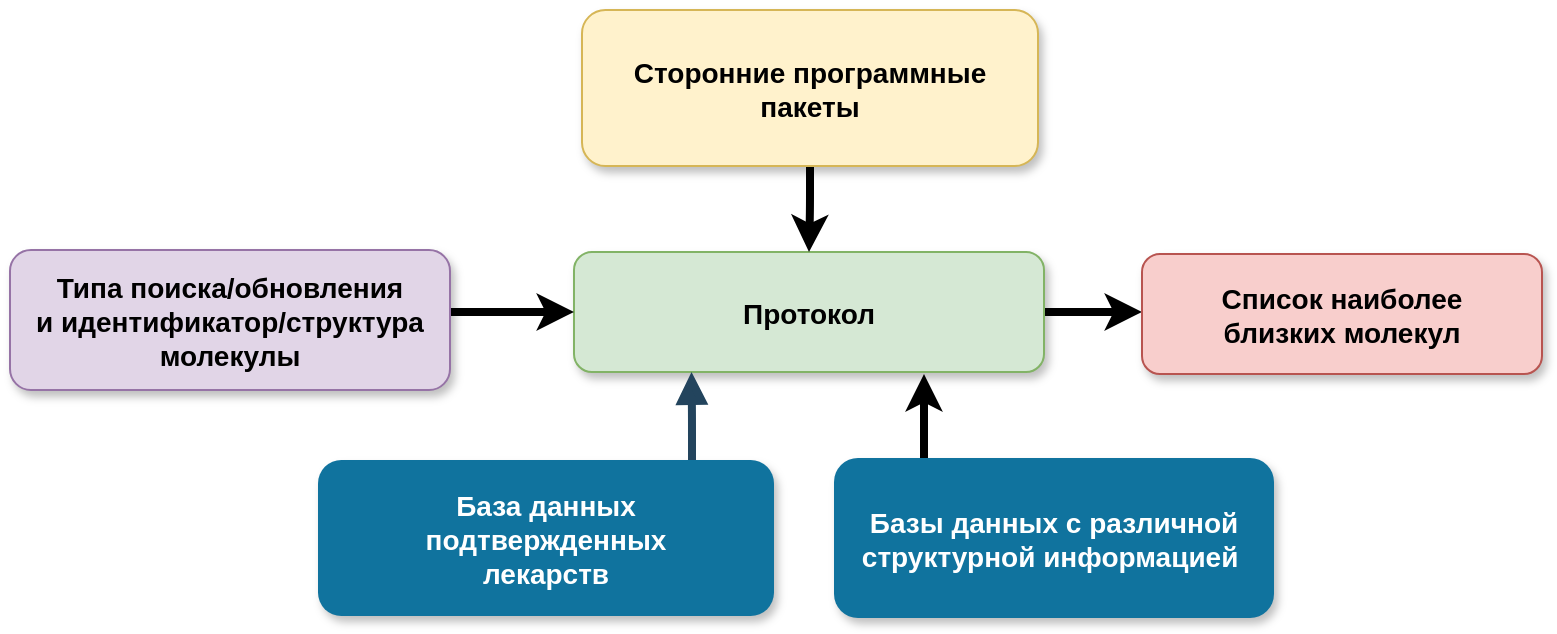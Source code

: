 <mxfile version="10.7.9" type="device"><diagram name="Page-1" id="97916047-d0de-89f5-080d-49f4d83e522f"><mxGraphModel dx="1243" dy="853" grid="1" gridSize="10" guides="1" tooltips="1" connect="1" arrows="1" fold="1" page="1" pageScale="1.5" pageWidth="827" pageHeight="1169" background="#ffffff" math="0" shadow="0"><root><mxCell id="0"/><mxCell id="1" parent="0"/><mxCell id="2" value="База данных &#10;подтвержденных &#10;лекарств" style="rounded=1;fillColor=#10739E;strokeColor=none;shadow=1;gradientColor=none;fontStyle=1;fontColor=#FFFFFF;fontSize=14;" parent="1" vertex="1"><mxGeometry x="337" y="232" width="228" height="78" as="geometry"/></mxCell><mxCell id="Dx3jGwXq0CAL3oQUuQjb-63" value="" style="edgeStyle=elbowEdgeStyle;rounded=1;orthogonalLoop=1;jettySize=auto;elbow=vertical;html=1;strokeWidth=4;" edge="1" parent="1" target="Dx3jGwXq0CAL3oQUuQjb-62"><mxGeometry relative="1" as="geometry"><mxPoint x="643" y="158" as="sourcePoint"/></mxGeometry></mxCell><mxCell id="3" value="Протокол" style="rounded=1;fillColor=#d5e8d4;strokeColor=#82b366;shadow=1;fontStyle=1;fontSize=14;" parent="1" vertex="1"><mxGeometry x="465" y="128" width="235" height="60" as="geometry"/></mxCell><mxCell id="Dx3jGwXq0CAL3oQUuQjb-61" value="" style="edgeStyle=elbowEdgeStyle;rounded=1;orthogonalLoop=1;jettySize=auto;elbow=vertical;html=1;strokeWidth=4;" edge="1" parent="1" source="4" target="3"><mxGeometry relative="1" as="geometry"/></mxCell><mxCell id="4" value="&#10;Типа поиска/обновления&#10;и идентификатор/структура&#10;молекулы&#10;" style="rounded=1;fillColor=#e1d5e7;strokeColor=#9673a6;shadow=1;fontStyle=1;fontSize=14;" parent="1" vertex="1"><mxGeometry x="183" y="127" width="220" height="70" as="geometry"/></mxCell><mxCell id="29" value="" style="edgeStyle=elbowEdgeStyle;elbow=vertical;strokeWidth=4;endArrow=block;endFill=1;fontStyle=1;strokeColor=#23445D;entryX=0.25;entryY=1;entryDx=0;entryDy=0;" parent="1" target="3" edge="1"><mxGeometry x="-55" y="123.5" width="100" height="100" as="geometry"><mxPoint x="524" y="232" as="sourcePoint"/><mxPoint x="45" y="123.5" as="targetPoint"/><Array as="points"/></mxGeometry></mxCell><mxCell id="Dx3jGwXq0CAL3oQUuQjb-58" style="edgeStyle=elbowEdgeStyle;rounded=1;orthogonalLoop=1;jettySize=auto;html=1;strokeWidth=4;elbow=vertical;" edge="1" parent="1"><mxGeometry relative="1" as="geometry"><mxPoint x="640" y="240" as="sourcePoint"/><mxPoint x="640" y="189" as="targetPoint"/><Array as="points"><mxPoint x="553" y="229"/></Array></mxGeometry></mxCell><mxCell id="Dx3jGwXq0CAL3oQUuQjb-55" value="&#10;Базы данных с различной&#10;структурной информацией &#10;" style="rounded=1;fillColor=#10739E;strokeColor=none;shadow=1;gradientColor=none;fontStyle=1;fontColor=#FFFFFF;fontSize=14;" vertex="1" parent="1"><mxGeometry x="595" y="231" width="220" height="80" as="geometry"/></mxCell><mxCell id="Dx3jGwXq0CAL3oQUuQjb-62" value="&#10;Список наиболее&#10;близких молекул&#10;" style="rounded=1;fillColor=#f8cecc;strokeColor=#b85450;shadow=1;fontStyle=1;fontSize=14;" vertex="1" parent="1"><mxGeometry x="749" y="129" width="200" height="60" as="geometry"/></mxCell><mxCell id="Dx3jGwXq0CAL3oQUuQjb-69" style="edgeStyle=elbowEdgeStyle;rounded=1;orthogonalLoop=1;jettySize=auto;elbow=vertical;html=1;exitX=0.5;exitY=1;exitDx=0;exitDy=0;entryX=0.5;entryY=0;entryDx=0;entryDy=0;strokeWidth=4;" edge="1" parent="1" source="Dx3jGwXq0CAL3oQUuQjb-65" target="3"><mxGeometry relative="1" as="geometry"/></mxCell><mxCell id="Dx3jGwXq0CAL3oQUuQjb-65" value="Сторонние программные &#10;пакеты" style="rounded=1;fillColor=#fff2cc;strokeColor=#d6b656;shadow=1;fontStyle=1;fontSize=14;" vertex="1" parent="1"><mxGeometry x="469" y="7" width="228" height="78" as="geometry"/></mxCell></root></mxGraphModel></diagram></mxfile>